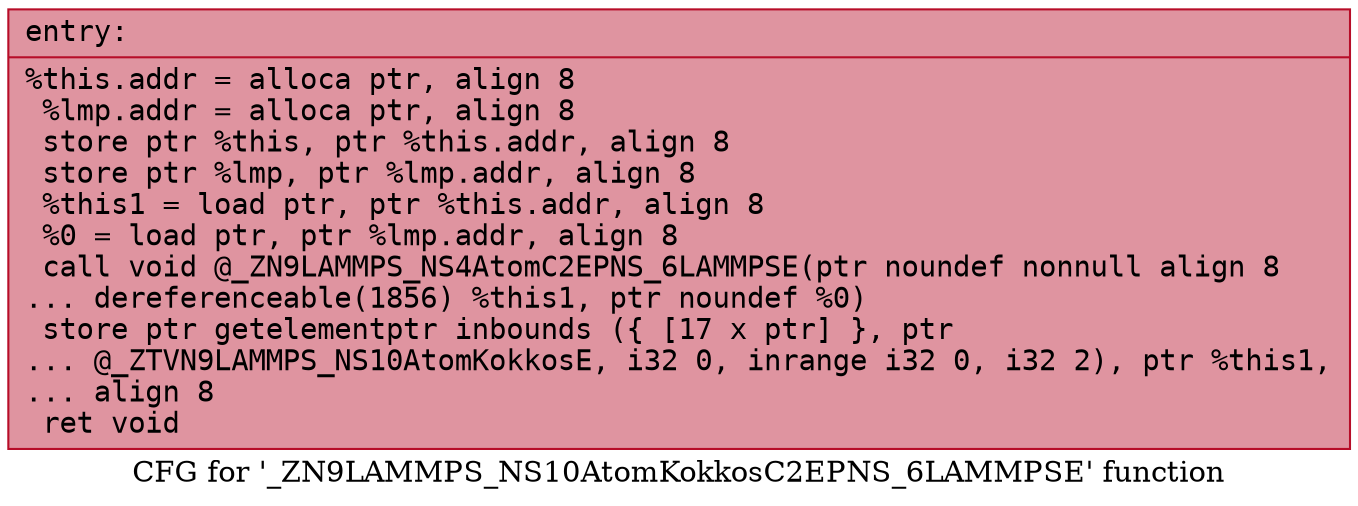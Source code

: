 digraph "CFG for '_ZN9LAMMPS_NS10AtomKokkosC2EPNS_6LAMMPSE' function" {
	label="CFG for '_ZN9LAMMPS_NS10AtomKokkosC2EPNS_6LAMMPSE' function";

	Node0x56403e9b62e0 [shape=record,color="#b70d28ff", style=filled, fillcolor="#b70d2870" fontname="Courier",label="{entry:\l|  %this.addr = alloca ptr, align 8\l  %lmp.addr = alloca ptr, align 8\l  store ptr %this, ptr %this.addr, align 8\l  store ptr %lmp, ptr %lmp.addr, align 8\l  %this1 = load ptr, ptr %this.addr, align 8\l  %0 = load ptr, ptr %lmp.addr, align 8\l  call void @_ZN9LAMMPS_NS4AtomC2EPNS_6LAMMPSE(ptr noundef nonnull align 8\l... dereferenceable(1856) %this1, ptr noundef %0)\l  store ptr getelementptr inbounds (\{ [17 x ptr] \}, ptr\l... @_ZTVN9LAMMPS_NS10AtomKokkosE, i32 0, inrange i32 0, i32 2), ptr %this1,\l... align 8\l  ret void\l}"];
}
